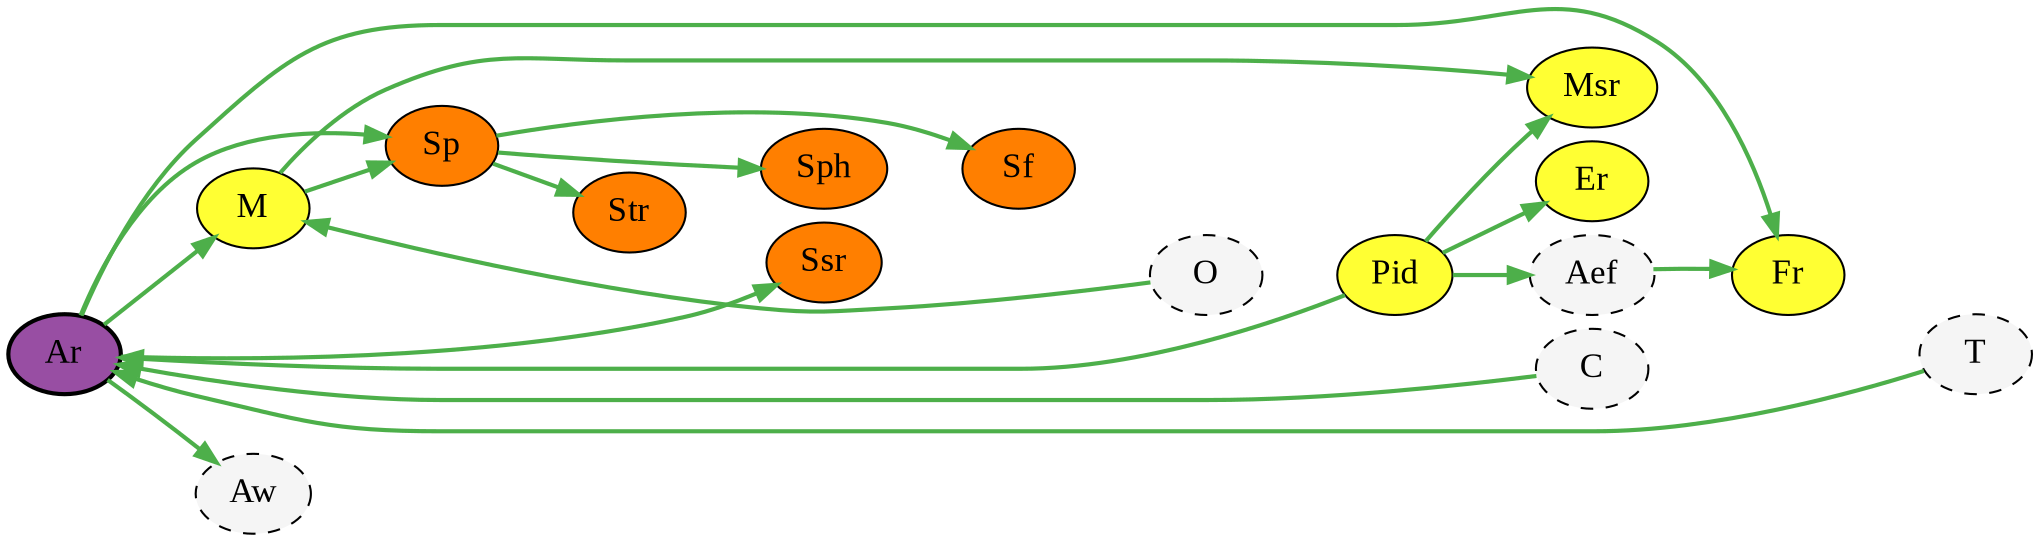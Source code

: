 digraph
{
  rankdir=LR
  //concentrate=true
  nodesep=0.1
  // Define the nodes
  // colors: "#E41A1C" "#377EB8" "#4DAF4A" "#984EA3" "#FF7F00" "#FFFF33" "#A65628"
  /*
      Fr", "M", "Aef", "Sf", "Sp", "Str", "Ssr", "Msr", "Er", "Aw", "T", "Pid", "C", "O"
      Fr", "M", "Sf", "Sp", "Str", "Ssr", "Msr", "Er", "Pid"
      Sf", "Sp", "Str", "Ssr"
  */
  Ar  [fontname="Liberation Serif",fontsize=17,style="filled,bold",fillcolor="#984EA3"]
  Fr  [fontname="Liberation Serif",fontsize=17,style="filled",fillcolor="#FFFF33"]
  Aef [fontname="Liberation Serif",fontsize=17,style="filled,dashed",fillcolor="#F5F5F5"]
  Er  [fontname="Liberation Serif",fontsize=17,style="filled",fillcolor="#FFFF33"]
  M   [fontname="Liberation Serif",fontsize=17,style="filled",fillcolor="#FFFF33"]
  Msr [fontname="Liberation Serif",fontsize=17,style="filled",fillcolor="#FFFF33"]
  Sf  [fontname="Liberation Serif",fontsize=17,style="filled",fillcolor="#FF7F00"]
  Sp  [fontname="Liberation Serif",fontsize=17,style="filled",fillcolor="#FF7F00"]
  Str [fontname="Liberation Serif",fontsize=17,style="filled",fillcolor="#FF7F00"]
  Sph [fontname="Liberation Serif",fontsize=17,style="filled",fillcolor="#FF7F00"]
  Ssr [fontname="Liberation Serif",fontsize=17,style="filled",fillcolor="#FF7F00"]
  Aw  [fontname="Liberation Serif",fontsize=17,style="filled,dashed",fillcolor="#F5F5F5"]
  T   [fontname="Liberation Serif",fontsize=17,style="filled,dashed",fillcolor="#F5F5F5"]
  C   [fontname="Liberation Serif",fontsize=17,style="filled,dashed",fillcolor="#F5F5F5"]
  O   [fontname="Liberation Serif",fontsize=17,style="filled,dashed",fillcolor="#F5F5F5"]
  Pid [fontname="Liberation Serif",fontsize=17,style="filled",fillcolor="#FFFF33"]
  //[Aef][Aw][Er][Pid][C][O][Sf][Sp][M][Str][Sph][Ar][Msr][Fr|Ar][Ssr][T]
  //Ar -> Fr [style=all,color="#377EB8"];
  // auto model
  //[M][Aef][Er][Str|M][Msr|M][Sph|Str][Ssr|Str][Ar|Sph][Sf|Sph][Sp|Sph][Fr|Ar:Aef][Aw|Ar][O|Sf][T|Fr][Pid|O][C|Pid]
  edge [style=invis,color="#E41A1C"]
  //Ar  -> Fr
  M -> Str
  M -> Msr
  Str -> Sph
  Str -> Ssr
  Sph -> Ar
  Sph -> Sf
  Sph -> Sp
  Aef -> Fr
  Ar -> Aw
  Sf -> O
  Fr -> T
  O -> Pid
  Pid -> C
  // manual model
  //[Aef|Pid][Aw|Ar][Er|Pid][Pid][C][O][Sf|Sp][Sp|Ar:M][M|Ar:O][Str|Sp][Sph|Sp][Ar|C:T:Pid][Msr|M:Pid][Fr|Ar:Aef][Ssr|Ar][T]
  edge [style=bold,color="#4DAF4A"]
  Ar  -> Fr
  Pid -> Aef
  Ar  -> Aw
  Pid -> Er
  Sp  -> Sf
  Ar  -> Sp
  M   -> Sp
  Ar  -> M
  O   -> M
  Sp  -> Str
  Sp  -> Sph
  C   -> Ar
  T   -> Ar
  Pid -> Ar
  M   -> Msr
  Pid -> Msr
  Aef -> Fr
  Ar  -> Ssr
}
